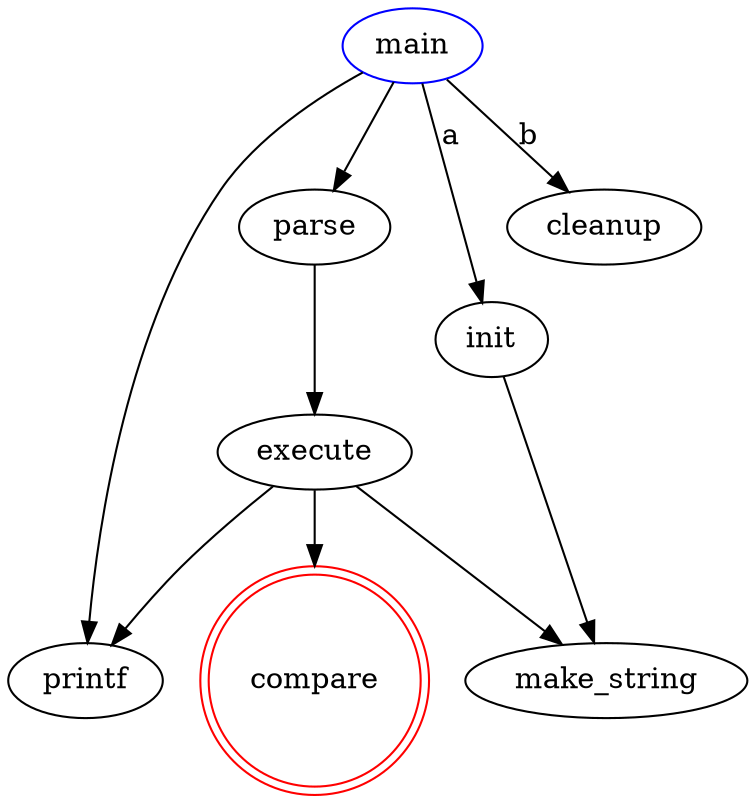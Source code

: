 digraph G{
	main->parse->execute;
	main[color="blue"];
	main->init [label=a];
	main->cleanup [label=b];
	execute->make_string;
	execute->printf;
	init->make_string;
	main->printf;
	execute -> compare;
	compare[shape="doublecircle" color="red"];
}
